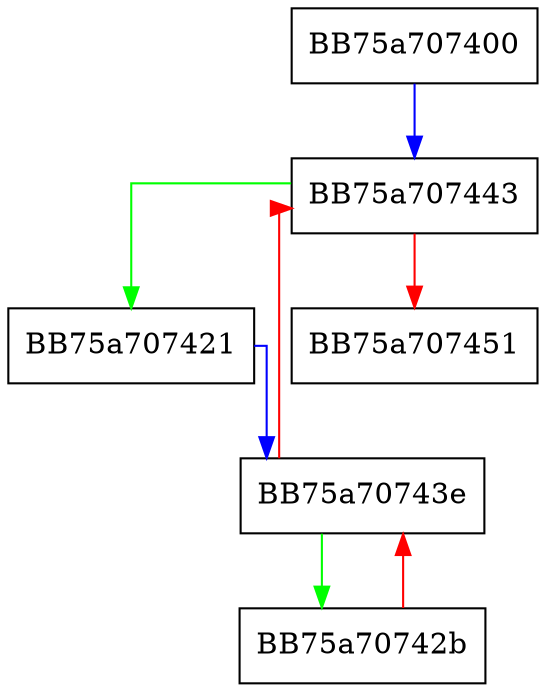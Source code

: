 digraph wait {
  node [shape="box"];
  graph [splines=ortho];
  BB75a707400 -> BB75a707443 [color="blue"];
  BB75a707421 -> BB75a70743e [color="blue"];
  BB75a70742b -> BB75a70743e [color="red"];
  BB75a70743e -> BB75a70742b [color="green"];
  BB75a70743e -> BB75a707443 [color="red"];
  BB75a707443 -> BB75a707421 [color="green"];
  BB75a707443 -> BB75a707451 [color="red"];
}